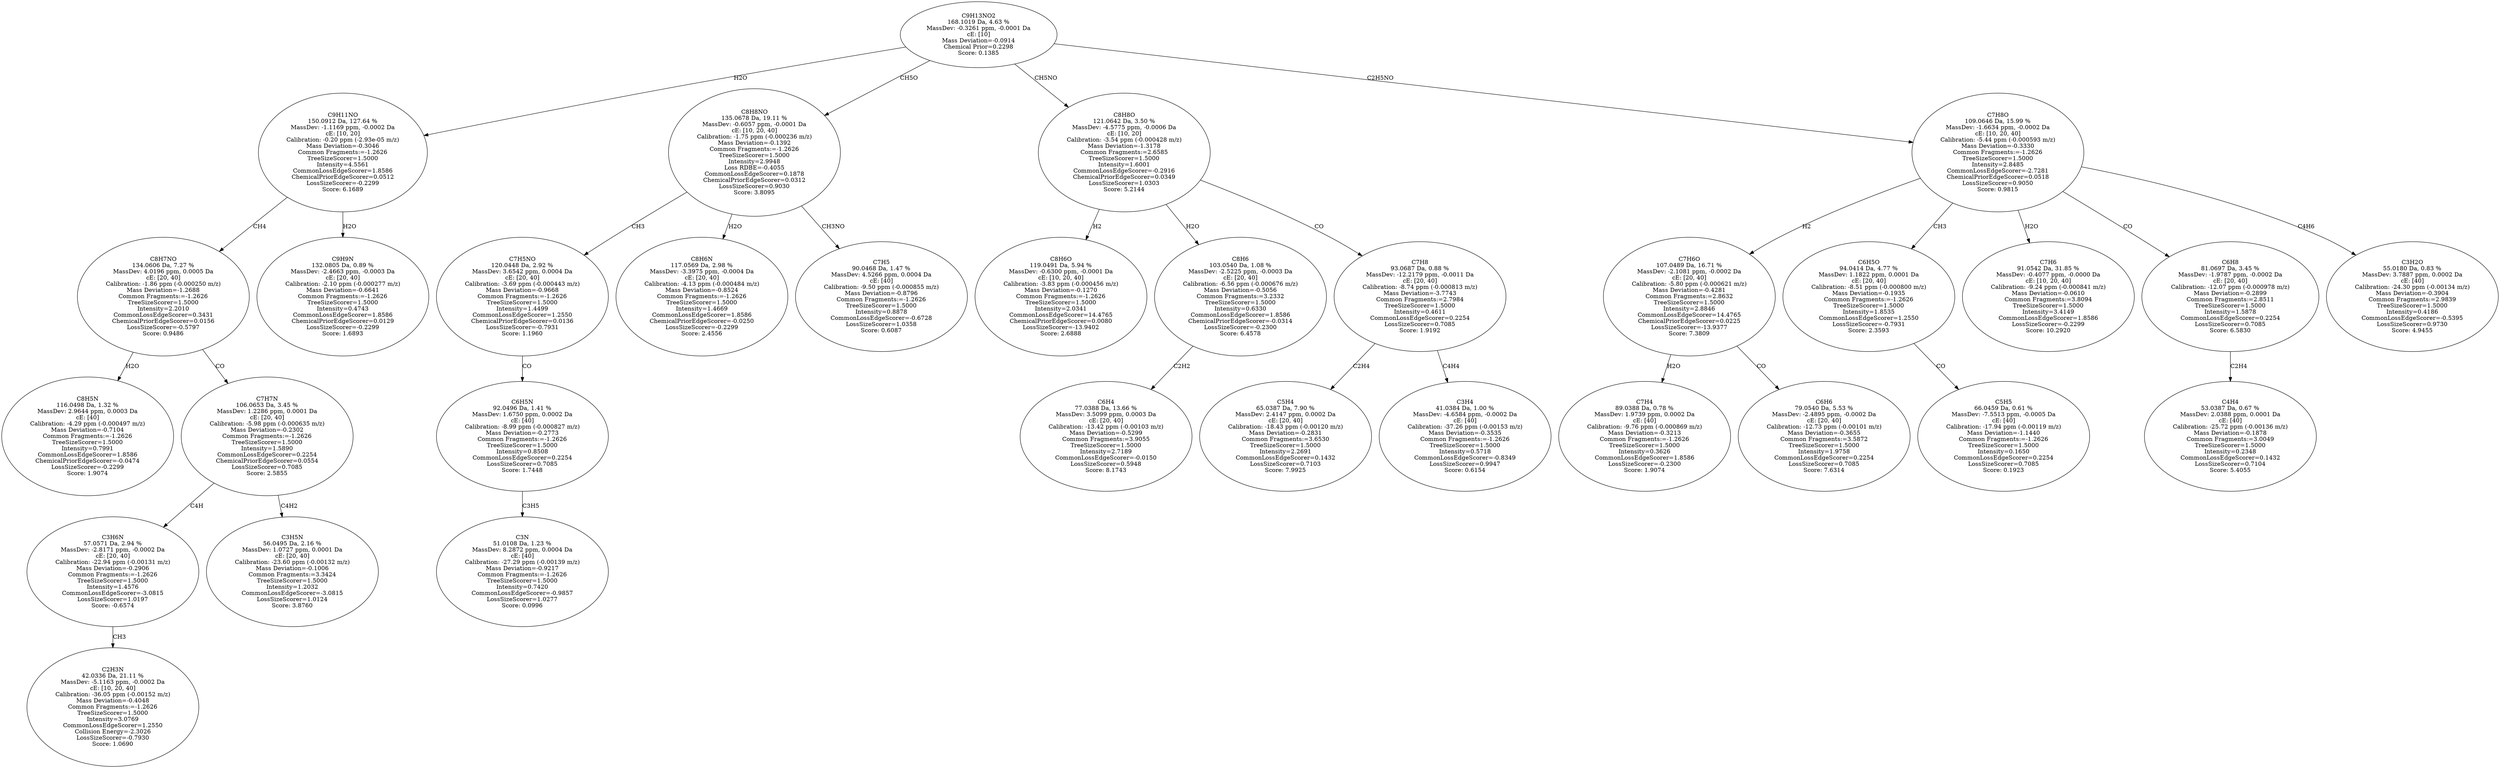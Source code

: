 strict digraph {
v1 [label="C8H5N\n116.0498 Da, 1.32 %\nMassDev: 2.9644 ppm, 0.0003 Da\ncE: [40]\nCalibration: -4.29 ppm (-0.000497 m/z)\nMass Deviation=-0.7104\nCommon Fragments:=-1.2626\nTreeSizeScorer=1.5000\nIntensity=0.7991\nCommonLossEdgeScorer=1.8586\nChemicalPriorEdgeScorer=-0.0474\nLossSizeScorer=-0.2299\nScore: 1.9074"];
v2 [label="C2H3N\n42.0336 Da, 21.11 %\nMassDev: -5.1163 ppm, -0.0002 Da\ncE: [10, 20, 40]\nCalibration: -36.05 ppm (-0.00152 m/z)\nMass Deviation=-0.4048\nCommon Fragments:=-1.2626\nTreeSizeScorer=1.5000\nIntensity=3.0769\nCommonLossEdgeScorer=1.2550\nCollision Energy=-2.3026\nLossSizeScorer=-0.7930\nScore: 1.0690"];
v3 [label="C3H6N\n57.0571 Da, 2.94 %\nMassDev: -2.8171 ppm, -0.0002 Da\ncE: [20, 40]\nCalibration: -22.94 ppm (-0.00131 m/z)\nMass Deviation=-0.2906\nCommon Fragments:=-1.2626\nTreeSizeScorer=1.5000\nIntensity=1.4576\nCommonLossEdgeScorer=-3.0815\nLossSizeScorer=1.0197\nScore: -0.6574"];
v4 [label="C3H5N\n56.0495 Da, 2.16 %\nMassDev: 1.0727 ppm, 0.0001 Da\ncE: [20, 40]\nCalibration: -23.60 ppm (-0.00132 m/z)\nMass Deviation=-0.1006\nCommon Fragments:=3.3424\nTreeSizeScorer=1.5000\nIntensity=1.2032\nCommonLossEdgeScorer=-3.0815\nLossSizeScorer=1.0124\nScore: 3.8760"];
v5 [label="C7H7N\n106.0653 Da, 3.45 %\nMassDev: 1.2286 ppm, 0.0001 Da\ncE: [20, 40]\nCalibration: -5.98 ppm (-0.000635 m/z)\nMass Deviation=-0.2302\nCommon Fragments:=-1.2626\nTreeSizeScorer=1.5000\nIntensity=1.5890\nCommonLossEdgeScorer=0.2254\nChemicalPriorEdgeScorer=0.0554\nLossSizeScorer=0.7085\nScore: 2.5855"];
v6 [label="C8H7NO\n134.0606 Da, 7.27 %\nMassDev: 4.0196 ppm, 0.0005 Da\ncE: [20, 40]\nCalibration: -1.86 ppm (-0.000250 m/z)\nMass Deviation=-1.2688\nCommon Fragments:=-1.2626\nTreeSizeScorer=1.5000\nIntensity=2.2010\nCommonLossEdgeScorer=0.3431\nChemicalPriorEdgeScorer=0.0156\nLossSizeScorer=-0.5797\nScore: 0.9486"];
v7 [label="C9H9N\n132.0805 Da, 0.89 %\nMassDev: -2.4663 ppm, -0.0003 Da\ncE: [20, 40]\nCalibration: -2.10 ppm (-0.000277 m/z)\nMass Deviation=-0.6641\nCommon Fragments:=-1.2626\nTreeSizeScorer=1.5000\nIntensity=0.4743\nCommonLossEdgeScorer=1.8586\nChemicalPriorEdgeScorer=0.0129\nLossSizeScorer=-0.2299\nScore: 1.6893"];
v8 [label="C9H11NO\n150.0912 Da, 127.64 %\nMassDev: -1.1169 ppm, -0.0002 Da\ncE: [10, 20]\nCalibration: -0.20 ppm (-2.93e-05 m/z)\nMass Deviation=-0.3046\nCommon Fragments:=-1.2626\nTreeSizeScorer=1.5000\nIntensity=4.5561\nCommonLossEdgeScorer=1.8586\nChemicalPriorEdgeScorer=0.0512\nLossSizeScorer=-0.2299\nScore: 6.1689"];
v9 [label="C3N\n51.0108 Da, 1.23 %\nMassDev: 8.2872 ppm, 0.0004 Da\ncE: [40]\nCalibration: -27.29 ppm (-0.00139 m/z)\nMass Deviation=-0.9217\nCommon Fragments:=-1.2626\nTreeSizeScorer=1.5000\nIntensity=0.7420\nCommonLossEdgeScorer=-0.9857\nLossSizeScorer=1.0277\nScore: 0.0996"];
v10 [label="C6H5N\n92.0496 Da, 1.41 %\nMassDev: 1.6750 ppm, 0.0002 Da\ncE: [40]\nCalibration: -8.99 ppm (-0.000827 m/z)\nMass Deviation=-0.2773\nCommon Fragments:=-1.2626\nTreeSizeScorer=1.5000\nIntensity=0.8508\nCommonLossEdgeScorer=0.2254\nLossSizeScorer=0.7085\nScore: 1.7448"];
v11 [label="C7H5NO\n120.0448 Da, 2.92 %\nMassDev: 3.6542 ppm, 0.0004 Da\ncE: [20, 40]\nCalibration: -3.69 ppm (-0.000443 m/z)\nMass Deviation=-0.9668\nCommon Fragments:=-1.2626\nTreeSizeScorer=1.5000\nIntensity=1.4499\nCommonLossEdgeScorer=1.2550\nChemicalPriorEdgeScorer=0.0136\nLossSizeScorer=-0.7931\nScore: 1.1960"];
v12 [label="C8H6N\n117.0569 Da, 2.98 %\nMassDev: -3.3975 ppm, -0.0004 Da\ncE: [20, 40]\nCalibration: -4.13 ppm (-0.000484 m/z)\nMass Deviation=-0.8524\nCommon Fragments:=-1.2626\nTreeSizeScorer=1.5000\nIntensity=1.4669\nCommonLossEdgeScorer=1.8586\nChemicalPriorEdgeScorer=-0.0250\nLossSizeScorer=-0.2299\nScore: 2.4556"];
v13 [label="C7H5\n90.0468 Da, 1.47 %\nMassDev: 4.5266 ppm, 0.0004 Da\ncE: [40]\nCalibration: -9.50 ppm (-0.000855 m/z)\nMass Deviation=-0.8796\nCommon Fragments:=-1.2626\nTreeSizeScorer=1.5000\nIntensity=0.8878\nCommonLossEdgeScorer=-0.6728\nLossSizeScorer=1.0358\nScore: 0.6087"];
v14 [label="C8H8NO\n135.0678 Da, 19.11 %\nMassDev: -0.6057 ppm, -0.0001 Da\ncE: [10, 20, 40]\nCalibration: -1.75 ppm (-0.000236 m/z)\nMass Deviation=-0.1392\nCommon Fragments:=-1.2626\nTreeSizeScorer=1.5000\nIntensity=2.9948\nLoss RDBE=-0.4055\nCommonLossEdgeScorer=0.1878\nChemicalPriorEdgeScorer=0.0312\nLossSizeScorer=0.9030\nScore: 3.8095"];
v15 [label="C8H6O\n119.0491 Da, 5.94 %\nMassDev: -0.6300 ppm, -0.0001 Da\ncE: [10, 20, 40]\nCalibration: -3.83 ppm (-0.000456 m/z)\nMass Deviation=-0.1270\nCommon Fragments:=-1.2626\nTreeSizeScorer=1.5000\nIntensity=2.0341\nCommonLossEdgeScorer=14.4765\nChemicalPriorEdgeScorer=0.0080\nLossSizeScorer=-13.9402\nScore: 2.6888"];
v16 [label="C6H4\n77.0388 Da, 13.66 %\nMassDev: 3.5099 ppm, 0.0003 Da\ncE: [20, 40]\nCalibration: -13.42 ppm (-0.00103 m/z)\nMass Deviation=-0.5299\nCommon Fragments:=3.9055\nTreeSizeScorer=1.5000\nIntensity=2.7189\nCommonLossEdgeScorer=-0.0150\nLossSizeScorer=0.5948\nScore: 8.1743"];
v17 [label="C8H6\n103.0540 Da, 1.08 %\nMassDev: -2.5225 ppm, -0.0003 Da\ncE: [20, 40]\nCalibration: -6.56 ppm (-0.000676 m/z)\nMass Deviation=-0.5056\nCommon Fragments:=3.2332\nTreeSizeScorer=1.5000\nIntensity=0.6330\nCommonLossEdgeScorer=1.8586\nChemicalPriorEdgeScorer=-0.0314\nLossSizeScorer=-0.2300\nScore: 6.4578"];
v18 [label="C5H4\n65.0387 Da, 7.90 %\nMassDev: 2.4147 ppm, 0.0002 Da\ncE: [20, 40]\nCalibration: -18.43 ppm (-0.00120 m/z)\nMass Deviation=-0.2831\nCommon Fragments:=3.6530\nTreeSizeScorer=1.5000\nIntensity=2.2691\nCommonLossEdgeScorer=0.1432\nLossSizeScorer=0.7103\nScore: 7.9925"];
v19 [label="C3H4\n41.0384 Da, 1.00 %\nMassDev: -4.6584 ppm, -0.0002 Da\ncE: [40]\nCalibration: -37.26 ppm (-0.00153 m/z)\nMass Deviation=-0.3535\nCommon Fragments:=-1.2626\nTreeSizeScorer=1.5000\nIntensity=0.5718\nCommonLossEdgeScorer=-0.8349\nLossSizeScorer=0.9947\nScore: 0.6154"];
v20 [label="C7H8\n93.0687 Da, 0.88 %\nMassDev: -12.2179 ppm, -0.0011 Da\ncE: [20, 40]\nCalibration: -8.74 ppm (-0.000813 m/z)\nMass Deviation=-3.7743\nCommon Fragments:=2.7984\nTreeSizeScorer=1.5000\nIntensity=0.4611\nCommonLossEdgeScorer=0.2254\nLossSizeScorer=0.7085\nScore: 1.9192"];
v21 [label="C8H8O\n121.0642 Da, 3.50 %\nMassDev: -4.5775 ppm, -0.0006 Da\ncE: [10, 20]\nCalibration: -3.54 ppm (-0.000428 m/z)\nMass Deviation=-1.3178\nCommon Fragments:=2.6585\nTreeSizeScorer=1.5000\nIntensity=1.6001\nCommonLossEdgeScorer=-0.2916\nChemicalPriorEdgeScorer=0.0349\nLossSizeScorer=1.0303\nScore: 5.2144"];
v22 [label="C7H4\n89.0388 Da, 0.78 %\nMassDev: 1.9739 ppm, 0.0002 Da\ncE: [40]\nCalibration: -9.76 ppm (-0.000869 m/z)\nMass Deviation=-0.3213\nCommon Fragments:=-1.2626\nTreeSizeScorer=1.5000\nIntensity=0.3626\nCommonLossEdgeScorer=1.8586\nLossSizeScorer=-0.2300\nScore: 1.9074"];
v23 [label="C6H6\n79.0540 Da, 5.53 %\nMassDev: -2.4895 ppm, -0.0002 Da\ncE: [20, 40]\nCalibration: -12.73 ppm (-0.00101 m/z)\nMass Deviation=-0.3655\nCommon Fragments:=3.5872\nTreeSizeScorer=1.5000\nIntensity=1.9758\nCommonLossEdgeScorer=0.2254\nLossSizeScorer=0.7085\nScore: 7.6314"];
v24 [label="C7H6O\n107.0489 Da, 16.71 %\nMassDev: -2.1081 ppm, -0.0002 Da\ncE: [20, 40]\nCalibration: -5.80 ppm (-0.000621 m/z)\nMass Deviation=-0.4281\nCommon Fragments:=2.8632\nTreeSizeScorer=1.5000\nIntensity=2.8846\nCommonLossEdgeScorer=14.4765\nChemicalPriorEdgeScorer=0.0225\nLossSizeScorer=-13.9377\nScore: 7.3809"];
v25 [label="C5H5\n66.0459 Da, 0.61 %\nMassDev: -7.5513 ppm, -0.0005 Da\ncE: [40]\nCalibration: -17.94 ppm (-0.00119 m/z)\nMass Deviation=-1.1440\nCommon Fragments:=-1.2626\nTreeSizeScorer=1.5000\nIntensity=0.1650\nCommonLossEdgeScorer=0.2254\nLossSizeScorer=0.7085\nScore: 0.1923"];
v26 [label="C6H5O\n94.0414 Da, 4.77 %\nMassDev: 1.1822 ppm, 0.0001 Da\ncE: [20, 40]\nCalibration: -8.51 ppm (-0.000800 m/z)\nMass Deviation=-0.1935\nCommon Fragments:=-1.2626\nTreeSizeScorer=1.5000\nIntensity=1.8535\nCommonLossEdgeScorer=1.2550\nLossSizeScorer=-0.7931\nScore: 2.3593"];
v27 [label="C7H6\n91.0542 Da, 31.85 %\nMassDev: -0.4077 ppm, -0.0000 Da\ncE: [10, 20, 40]\nCalibration: -9.24 ppm (-0.000841 m/z)\nMass Deviation=-0.0610\nCommon Fragments:=3.8094\nTreeSizeScorer=1.5000\nIntensity=3.4149\nCommonLossEdgeScorer=1.8586\nLossSizeScorer=-0.2299\nScore: 10.2920"];
v28 [label="C4H4\n53.0387 Da, 0.67 %\nMassDev: 2.0388 ppm, 0.0001 Da\ncE: [40]\nCalibration: -25.72 ppm (-0.00136 m/z)\nMass Deviation=-0.1878\nCommon Fragments:=3.0049\nTreeSizeScorer=1.5000\nIntensity=0.2348\nCommonLossEdgeScorer=0.1432\nLossSizeScorer=0.7104\nScore: 5.4055"];
v29 [label="C6H8\n81.0697 Da, 3.45 %\nMassDev: -1.9787 ppm, -0.0002 Da\ncE: [20, 40]\nCalibration: -12.07 ppm (-0.000978 m/z)\nMass Deviation=-0.2899\nCommon Fragments:=2.8511\nTreeSizeScorer=1.5000\nIntensity=1.5878\nCommonLossEdgeScorer=0.2254\nLossSizeScorer=0.7085\nScore: 6.5830"];
v30 [label="C3H2O\n55.0180 Da, 0.83 %\nMassDev: 3.7887 ppm, 0.0002 Da\ncE: [40]\nCalibration: -24.30 ppm (-0.00134 m/z)\nMass Deviation=-0.3904\nCommon Fragments:=2.9839\nTreeSizeScorer=1.5000\nIntensity=0.4186\nCommonLossEdgeScorer=-0.5395\nLossSizeScorer=0.9730\nScore: 4.9455"];
v31 [label="C7H8O\n109.0646 Da, 15.99 %\nMassDev: -1.6634 ppm, -0.0002 Da\ncE: [10, 20, 40]\nCalibration: -5.44 ppm (-0.000593 m/z)\nMass Deviation=-0.3330\nCommon Fragments:=-1.2626\nTreeSizeScorer=1.5000\nIntensity=2.8485\nCommonLossEdgeScorer=-2.7281\nChemicalPriorEdgeScorer=0.0518\nLossSizeScorer=0.9050\nScore: 0.9815"];
v32 [label="C9H13NO2\n168.1019 Da, 4.63 %\nMassDev: -0.3261 ppm, -0.0001 Da\ncE: [10]\nMass Deviation=-0.0914\nChemical Prior=0.2298\nScore: 0.1385"];
v6 -> v1 [label="H2O"];
v3 -> v2 [label="CH3"];
v5 -> v3 [label="C4H"];
v5 -> v4 [label="C4H2"];
v6 -> v5 [label="CO"];
v8 -> v6 [label="CH4"];
v8 -> v7 [label="H2O"];
v32 -> v8 [label="H2O"];
v10 -> v9 [label="C3H5"];
v11 -> v10 [label="CO"];
v14 -> v11 [label="CH3"];
v14 -> v12 [label="H2O"];
v14 -> v13 [label="CH3NO"];
v32 -> v14 [label="CH5O"];
v21 -> v15 [label="H2"];
v17 -> v16 [label="C2H2"];
v21 -> v17 [label="H2O"];
v20 -> v18 [label="C2H4"];
v20 -> v19 [label="C4H4"];
v21 -> v20 [label="CO"];
v32 -> v21 [label="CH5NO"];
v24 -> v22 [label="H2O"];
v24 -> v23 [label="CO"];
v31 -> v24 [label="H2"];
v26 -> v25 [label="CO"];
v31 -> v26 [label="CH3"];
v31 -> v27 [label="H2O"];
v29 -> v28 [label="C2H4"];
v31 -> v29 [label="CO"];
v31 -> v30 [label="C4H6"];
v32 -> v31 [label="C2H5NO"];
}